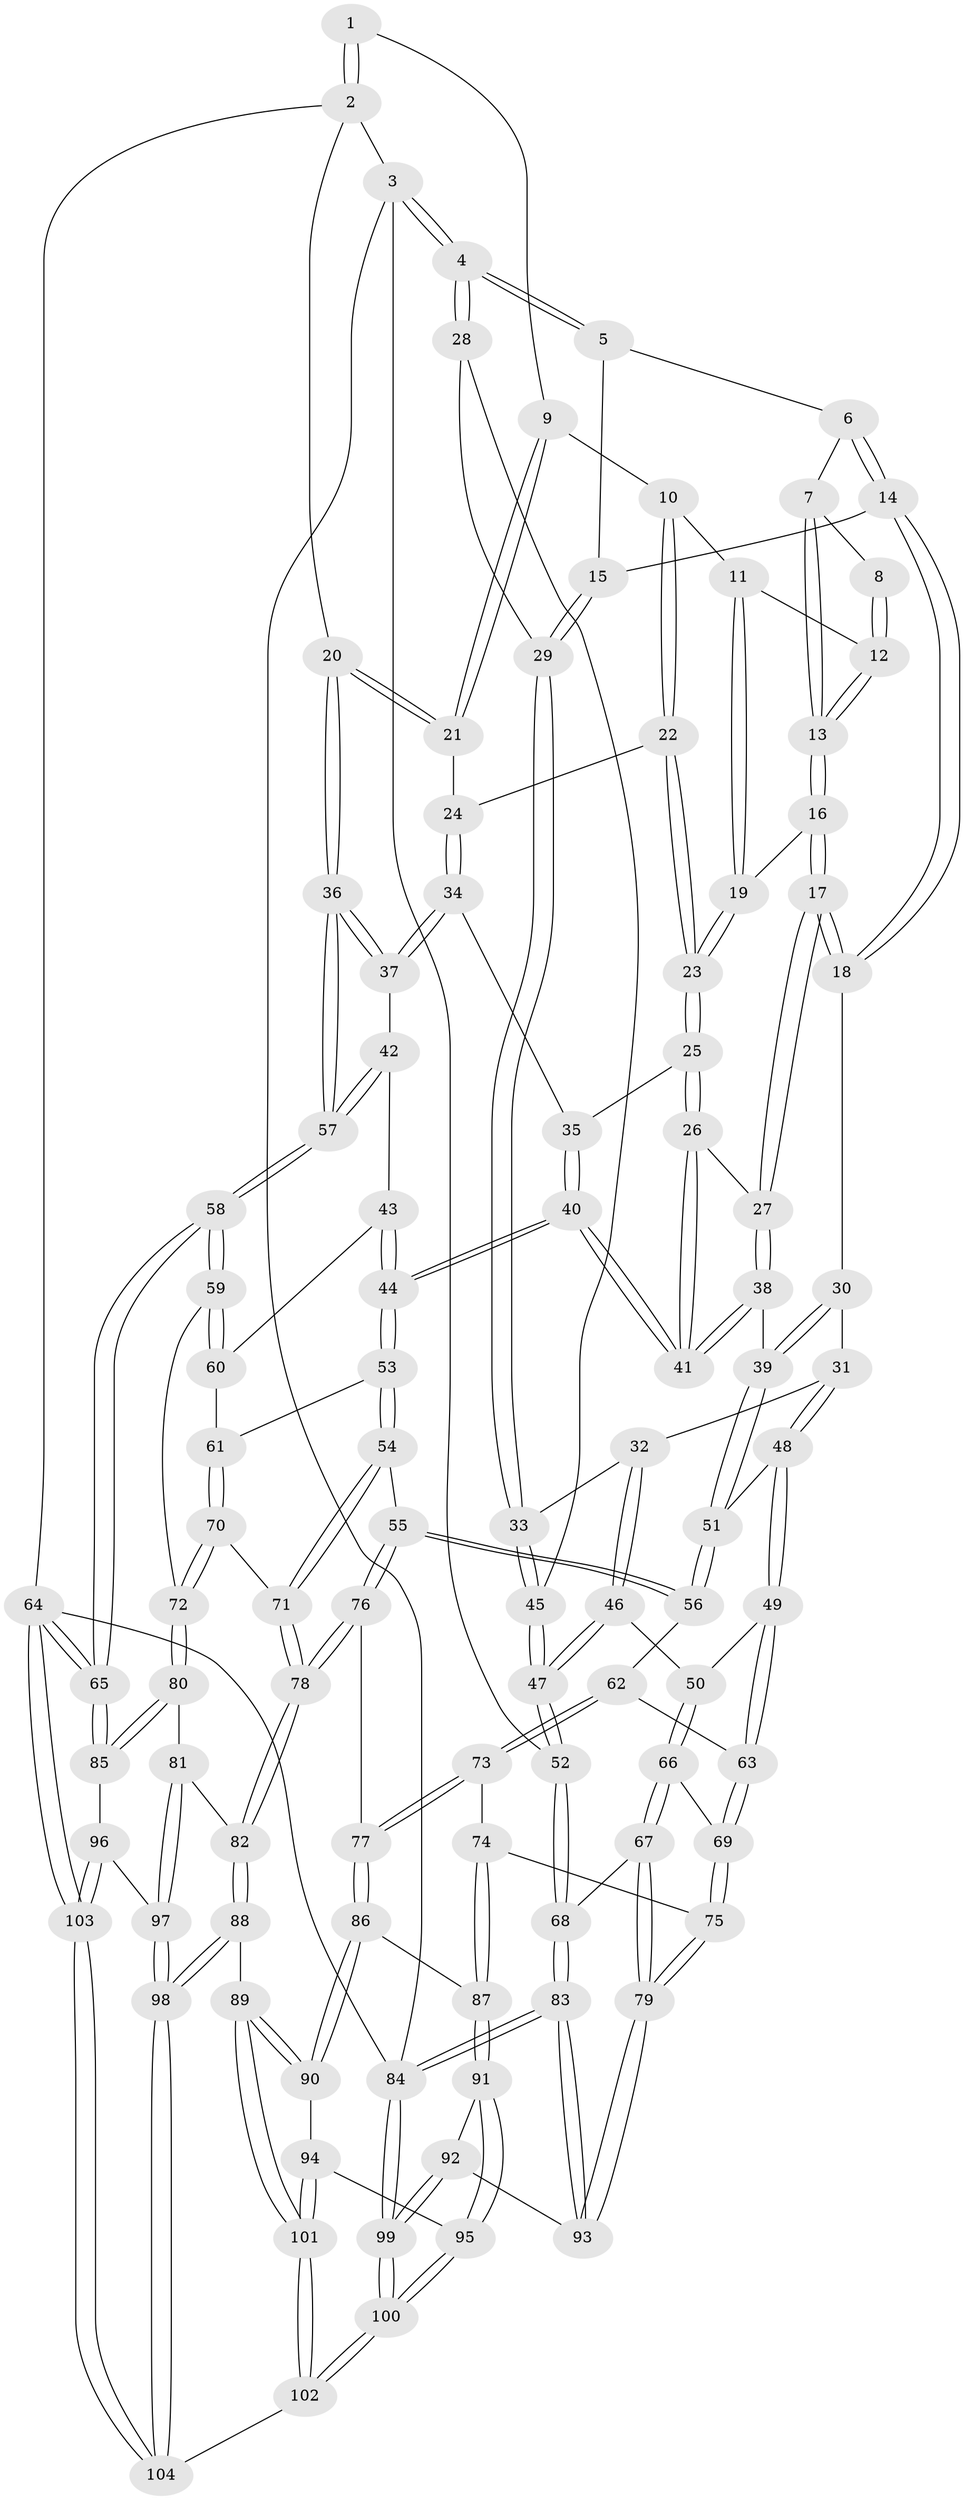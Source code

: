 // coarse degree distribution, {4: 0.36585365853658536, 7: 0.024390243902439025, 6: 0.12195121951219512, 3: 0.21951219512195122, 5: 0.24390243902439024, 2: 0.024390243902439025}
// Generated by graph-tools (version 1.1) at 2025/21/03/04/25 18:21:04]
// undirected, 104 vertices, 257 edges
graph export_dot {
graph [start="1"]
  node [color=gray90,style=filled];
  1 [pos="+0.8287127907668808+0"];
  2 [pos="+1+0"];
  3 [pos="+0+0"];
  4 [pos="+0+0"];
  5 [pos="+0.35736244772421+0"];
  6 [pos="+0.46073398266299614+0"];
  7 [pos="+0.5730777152847673+0"];
  8 [pos="+0.7167439942611737+0"];
  9 [pos="+0.7765654773393231+0.14139090209249014"];
  10 [pos="+0.7559008045817629+0.14756952993657482"];
  11 [pos="+0.7360822794315343+0.1364443918958602"];
  12 [pos="+0.7152320123593845+0.09324550849133352"];
  13 [pos="+0.6277468151221909+0.1550559003250024"];
  14 [pos="+0.45185499385755123+0.1432063797036262"];
  15 [pos="+0.2919522085114325+0.18277088166205405"];
  16 [pos="+0.6256378133527893+0.17370533302998517"];
  17 [pos="+0.5546656527920545+0.23531131751327256"];
  18 [pos="+0.4789465317755336+0.19609886388682027"];
  19 [pos="+0.6624971864155966+0.1815368647260093"];
  20 [pos="+1+0.08014784907824828"];
  21 [pos="+0.878867881689592+0.16437093773868622"];
  22 [pos="+0.7495592516621831+0.20257719258214346"];
  23 [pos="+0.7148605319635524+0.2222487625759108"];
  24 [pos="+0.7959293301673143+0.22534569380919664"];
  25 [pos="+0.711549905830914+0.2778090904407328"];
  26 [pos="+0.6271724389871135+0.3223755732166767"];
  27 [pos="+0.5560580137259719+0.23901866672430472"];
  28 [pos="+0+0"];
  29 [pos="+0.22016068668353628+0.23385454664200214"];
  30 [pos="+0.4163078873798817+0.2692649566285856"];
  31 [pos="+0.28347599484870534+0.3124205711341707"];
  32 [pos="+0.24730726784499057+0.27874060249092913"];
  33 [pos="+0.2256604766286015+0.25185245583860877"];
  34 [pos="+0.7905904781194989+0.3049459486544929"];
  35 [pos="+0.7771059561879585+0.30263079448302016"];
  36 [pos="+1+0.22375282290435206"];
  37 [pos="+0.7993730483339415+0.3129038834582441"];
  38 [pos="+0.46527724169043705+0.39815268815742044"];
  39 [pos="+0.4597266236983926+0.4007475470700626"];
  40 [pos="+0.6429479981757763+0.4178535302507232"];
  41 [pos="+0.6353468271489353+0.4054116453560658"];
  42 [pos="+0.7937627373908717+0.4181494354212429"];
  43 [pos="+0.7928809151326462+0.4185733467216656"];
  44 [pos="+0.6508719302193653+0.43454605641479227"];
  45 [pos="+0.0817188781602271+0.39419185219867703"];
  46 [pos="+0.1326880283464446+0.4858417030668868"];
  47 [pos="+0.05863015121429122+0.4630589575659297"];
  48 [pos="+0.30908920863445694+0.3926706143139096"];
  49 [pos="+0.28421238368338514+0.4393277150456635"];
  50 [pos="+0.13909087456795768+0.48906308582182545"];
  51 [pos="+0.4387187542446122+0.42499676446840373"];
  52 [pos="+0+0.5310256080759793"];
  53 [pos="+0.6430691267291165+0.4725872185093453"];
  54 [pos="+0.5741917473840245+0.571919756207837"];
  55 [pos="+0.5614227334721404+0.5806697196734266"];
  56 [pos="+0.45624044214465015+0.5075130412394483"];
  57 [pos="+1+0.5277024599913474"];
  58 [pos="+1+0.5476140952740897"];
  59 [pos="+0.889611870945086+0.650955175770255"];
  60 [pos="+0.7842310807633751+0.4825573337054079"];
  61 [pos="+0.7506525391371681+0.5472567645965614"];
  62 [pos="+0.3731725920509691+0.555527199638006"];
  63 [pos="+0.31544757060704176+0.5443241149169973"];
  64 [pos="+1+1"];
  65 [pos="+1+0.8458671764988275"];
  66 [pos="+0.18110431449115255+0.5711786428961149"];
  67 [pos="+0+0.6793177526916163"];
  68 [pos="+0+0.6283567571463459"];
  69 [pos="+0.2292968228880473+0.6301117030530491"];
  70 [pos="+0.8124078141668678+0.6487745249820436"];
  71 [pos="+0.8030047958780929+0.651927160401471"];
  72 [pos="+0.8844082165279666+0.6535689237980148"];
  73 [pos="+0.3822981242293436+0.6023496166901637"];
  74 [pos="+0.2786409036148588+0.7159223165242079"];
  75 [pos="+0.23135424273727676+0.7076957504524853"];
  76 [pos="+0.5414952211850862+0.6672564442205263"];
  77 [pos="+0.4794439156310659+0.7144958297567117"];
  78 [pos="+0.673283375801846+0.7576372935939877"];
  79 [pos="+0.16004351004526982+0.7699442382183818"];
  80 [pos="+0.8484242890562174+0.8385637072085893"];
  81 [pos="+0.7734585728227714+0.8522823726346719"];
  82 [pos="+0.6801872258358302+0.8455583948742027"];
  83 [pos="+0+1"];
  84 [pos="+0+1"];
  85 [pos="+0.8877700369011013+0.8888891499248068"];
  86 [pos="+0.44179585810150585+0.7672604571294773"];
  87 [pos="+0.394921189993386+0.7615368067020031"];
  88 [pos="+0.6270746315418186+0.9209339864234816"];
  89 [pos="+0.6025886059855914+0.9116723686314212"];
  90 [pos="+0.46169777341662427+0.8310976523113067"];
  91 [pos="+0.28643992121757605+0.8923477700925335"];
  92 [pos="+0.16547677553042178+0.8417449198148734"];
  93 [pos="+0.1597982129245741+0.8340707122594427"];
  94 [pos="+0.4198469940283615+0.9031791626990145"];
  95 [pos="+0.31286193341436386+0.9231637730034308"];
  96 [pos="+0.8827456158782312+0.9123038150616136"];
  97 [pos="+0.7902295559233772+1"];
  98 [pos="+0.682629241123132+1"];
  99 [pos="+0.23073722094047938+1"];
  100 [pos="+0.2613688118757055+1"];
  101 [pos="+0.43130201684154446+1"];
  102 [pos="+0.40462159079710563+1"];
  103 [pos="+1+1"];
  104 [pos="+0.6818934940686615+1"];
  1 -- 2;
  1 -- 2;
  1 -- 9;
  2 -- 3;
  2 -- 20;
  2 -- 64;
  3 -- 4;
  3 -- 4;
  3 -- 52;
  3 -- 84;
  4 -- 5;
  4 -- 5;
  4 -- 28;
  4 -- 28;
  5 -- 6;
  5 -- 15;
  6 -- 7;
  6 -- 14;
  6 -- 14;
  7 -- 8;
  7 -- 13;
  7 -- 13;
  8 -- 12;
  8 -- 12;
  9 -- 10;
  9 -- 21;
  9 -- 21;
  10 -- 11;
  10 -- 22;
  10 -- 22;
  11 -- 12;
  11 -- 19;
  11 -- 19;
  12 -- 13;
  12 -- 13;
  13 -- 16;
  13 -- 16;
  14 -- 15;
  14 -- 18;
  14 -- 18;
  15 -- 29;
  15 -- 29;
  16 -- 17;
  16 -- 17;
  16 -- 19;
  17 -- 18;
  17 -- 18;
  17 -- 27;
  17 -- 27;
  18 -- 30;
  19 -- 23;
  19 -- 23;
  20 -- 21;
  20 -- 21;
  20 -- 36;
  20 -- 36;
  21 -- 24;
  22 -- 23;
  22 -- 23;
  22 -- 24;
  23 -- 25;
  23 -- 25;
  24 -- 34;
  24 -- 34;
  25 -- 26;
  25 -- 26;
  25 -- 35;
  26 -- 27;
  26 -- 41;
  26 -- 41;
  27 -- 38;
  27 -- 38;
  28 -- 29;
  28 -- 45;
  29 -- 33;
  29 -- 33;
  30 -- 31;
  30 -- 39;
  30 -- 39;
  31 -- 32;
  31 -- 48;
  31 -- 48;
  32 -- 33;
  32 -- 46;
  32 -- 46;
  33 -- 45;
  33 -- 45;
  34 -- 35;
  34 -- 37;
  34 -- 37;
  35 -- 40;
  35 -- 40;
  36 -- 37;
  36 -- 37;
  36 -- 57;
  36 -- 57;
  37 -- 42;
  38 -- 39;
  38 -- 41;
  38 -- 41;
  39 -- 51;
  39 -- 51;
  40 -- 41;
  40 -- 41;
  40 -- 44;
  40 -- 44;
  42 -- 43;
  42 -- 57;
  42 -- 57;
  43 -- 44;
  43 -- 44;
  43 -- 60;
  44 -- 53;
  44 -- 53;
  45 -- 47;
  45 -- 47;
  46 -- 47;
  46 -- 47;
  46 -- 50;
  47 -- 52;
  47 -- 52;
  48 -- 49;
  48 -- 49;
  48 -- 51;
  49 -- 50;
  49 -- 63;
  49 -- 63;
  50 -- 66;
  50 -- 66;
  51 -- 56;
  51 -- 56;
  52 -- 68;
  52 -- 68;
  53 -- 54;
  53 -- 54;
  53 -- 61;
  54 -- 55;
  54 -- 71;
  54 -- 71;
  55 -- 56;
  55 -- 56;
  55 -- 76;
  55 -- 76;
  56 -- 62;
  57 -- 58;
  57 -- 58;
  58 -- 59;
  58 -- 59;
  58 -- 65;
  58 -- 65;
  59 -- 60;
  59 -- 60;
  59 -- 72;
  60 -- 61;
  61 -- 70;
  61 -- 70;
  62 -- 63;
  62 -- 73;
  62 -- 73;
  63 -- 69;
  63 -- 69;
  64 -- 65;
  64 -- 65;
  64 -- 103;
  64 -- 103;
  64 -- 84;
  65 -- 85;
  65 -- 85;
  66 -- 67;
  66 -- 67;
  66 -- 69;
  67 -- 68;
  67 -- 79;
  67 -- 79;
  68 -- 83;
  68 -- 83;
  69 -- 75;
  69 -- 75;
  70 -- 71;
  70 -- 72;
  70 -- 72;
  71 -- 78;
  71 -- 78;
  72 -- 80;
  72 -- 80;
  73 -- 74;
  73 -- 77;
  73 -- 77;
  74 -- 75;
  74 -- 87;
  74 -- 87;
  75 -- 79;
  75 -- 79;
  76 -- 77;
  76 -- 78;
  76 -- 78;
  77 -- 86;
  77 -- 86;
  78 -- 82;
  78 -- 82;
  79 -- 93;
  79 -- 93;
  80 -- 81;
  80 -- 85;
  80 -- 85;
  81 -- 82;
  81 -- 97;
  81 -- 97;
  82 -- 88;
  82 -- 88;
  83 -- 84;
  83 -- 84;
  83 -- 93;
  83 -- 93;
  84 -- 99;
  84 -- 99;
  85 -- 96;
  86 -- 87;
  86 -- 90;
  86 -- 90;
  87 -- 91;
  87 -- 91;
  88 -- 89;
  88 -- 98;
  88 -- 98;
  89 -- 90;
  89 -- 90;
  89 -- 101;
  89 -- 101;
  90 -- 94;
  91 -- 92;
  91 -- 95;
  91 -- 95;
  92 -- 93;
  92 -- 99;
  92 -- 99;
  94 -- 95;
  94 -- 101;
  94 -- 101;
  95 -- 100;
  95 -- 100;
  96 -- 97;
  96 -- 103;
  96 -- 103;
  97 -- 98;
  97 -- 98;
  98 -- 104;
  98 -- 104;
  99 -- 100;
  99 -- 100;
  100 -- 102;
  100 -- 102;
  101 -- 102;
  101 -- 102;
  102 -- 104;
  103 -- 104;
  103 -- 104;
}
